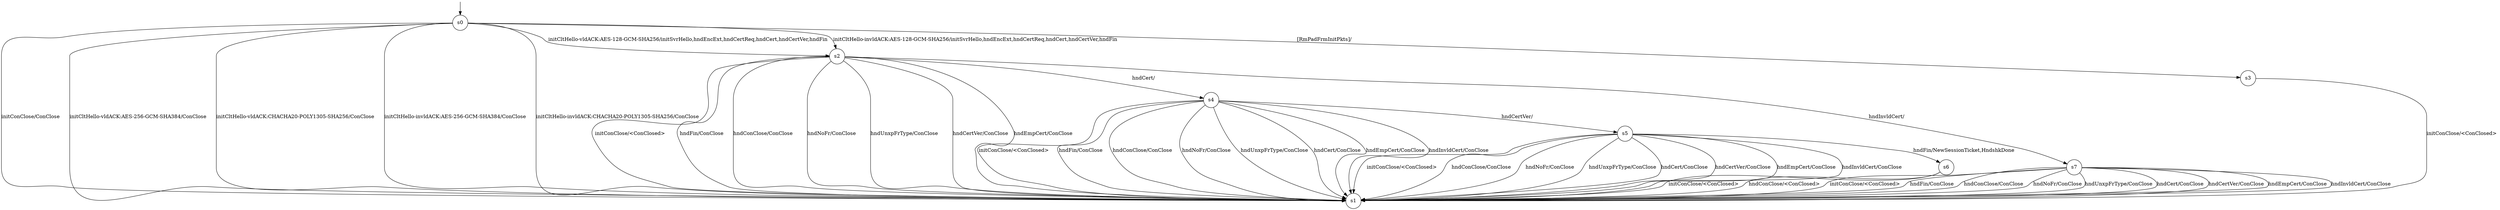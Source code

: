digraph g {

s0 [shape="circle" label="s0"];
s1 [shape="circle" label="s1"];
s2 [shape="circle" label="s2"];
s3 [shape="circle" label="s3"];
s4 [shape="circle" label="s4"];
s5 [shape="circle" label="s5"];
s6 [shape="circle" label="s6"];
s7 [shape="circle" label="s7"];
s0 -> s1 [label="initConClose/ConClose "];
s0 -> s2 [label="initCltHello-vldACK:AES-128-GCM-SHA256/initSvrHello,hndEncExt,hndCertReq,hndCert,hndCertVer,hndFin "];
s0 -> s1 [label="initCltHello-vldACK:AES-256-GCM-SHA384/ConClose "];
s0 -> s1 [label="initCltHello-vldACK:CHACHA20-POLY1305-SHA256/ConClose "];
s0 -> s2 [label="initCltHello-invldACK:AES-128-GCM-SHA256/initSvrHello,hndEncExt,hndCertReq,hndCert,hndCertVer,hndFin "];
s0 -> s1 [label="initCltHello-invldACK:AES-256-GCM-SHA384/ConClose "];
s0 -> s1 [label="initCltHello-invldACK:CHACHA20-POLY1305-SHA256/ConClose "];
s0 -> s3 [label="[RmPadFrmInitPkts]/ "];
s2 -> s1 [label="initConClose/<ConClosed> "];
s2 -> s1 [label="hndFin/ConClose "];
s2 -> s1 [label="hndConClose/ConClose "];
s2 -> s1 [label="hndNoFr/ConClose "];
s2 -> s1 [label="hndUnxpFrType/ConClose "];
s2 -> s4 [label="hndCert/ "];
s2 -> s1 [label="hndCertVer/ConClose "];
s2 -> s1 [label="hndEmpCert/ConClose "];
s2 -> s7 [label="hndInvldCert/ "];
s3 -> s1 [label="initConClose/<ConClosed> "];
s4 -> s1 [label="initConClose/<ConClosed> "];
s4 -> s1 [label="hndFin/ConClose "];
s4 -> s1 [label="hndConClose/ConClose "];
s4 -> s1 [label="hndNoFr/ConClose "];
s4 -> s1 [label="hndUnxpFrType/ConClose "];
s4 -> s1 [label="hndCert/ConClose "];
s4 -> s5 [label="hndCertVer/ "];
s4 -> s1 [label="hndEmpCert/ConClose "];
s4 -> s1 [label="hndInvldCert/ConClose "];
s5 -> s1 [label="initConClose/<ConClosed> "];
s5 -> s6 [label="hndFin/NewSessionTicket,HndshkDone "];
s5 -> s1 [label="hndConClose/ConClose "];
s5 -> s1 [label="hndNoFr/ConClose "];
s5 -> s1 [label="hndUnxpFrType/ConClose "];
s5 -> s1 [label="hndCert/ConClose "];
s5 -> s1 [label="hndCertVer/ConClose "];
s5 -> s1 [label="hndEmpCert/ConClose "];
s5 -> s1 [label="hndInvldCert/ConClose "];
s6 -> s1 [label="initConClose/<ConClosed> "];
s6 -> s1 [label="hndConClose/<ConClosed> "];
s7 -> s1 [label="initConClose/<ConClosed> "];
s7 -> s1 [label="hndFin/ConClose "];
s7 -> s1 [label="hndConClose/ConClose "];
s7 -> s1 [label="hndNoFr/ConClose "];
s7 -> s1 [label="hndUnxpFrType/ConClose "];
s7 -> s1 [label="hndCert/ConClose "];
s7 -> s1 [label="hndCertVer/ConClose "];
s7 -> s1 [label="hndEmpCert/ConClose "];
s7 -> s1 [label="hndInvldCert/ConClose "];

__start0 [label="" shape="none" width="0" height="0"];
__start0 -> s0;

}
